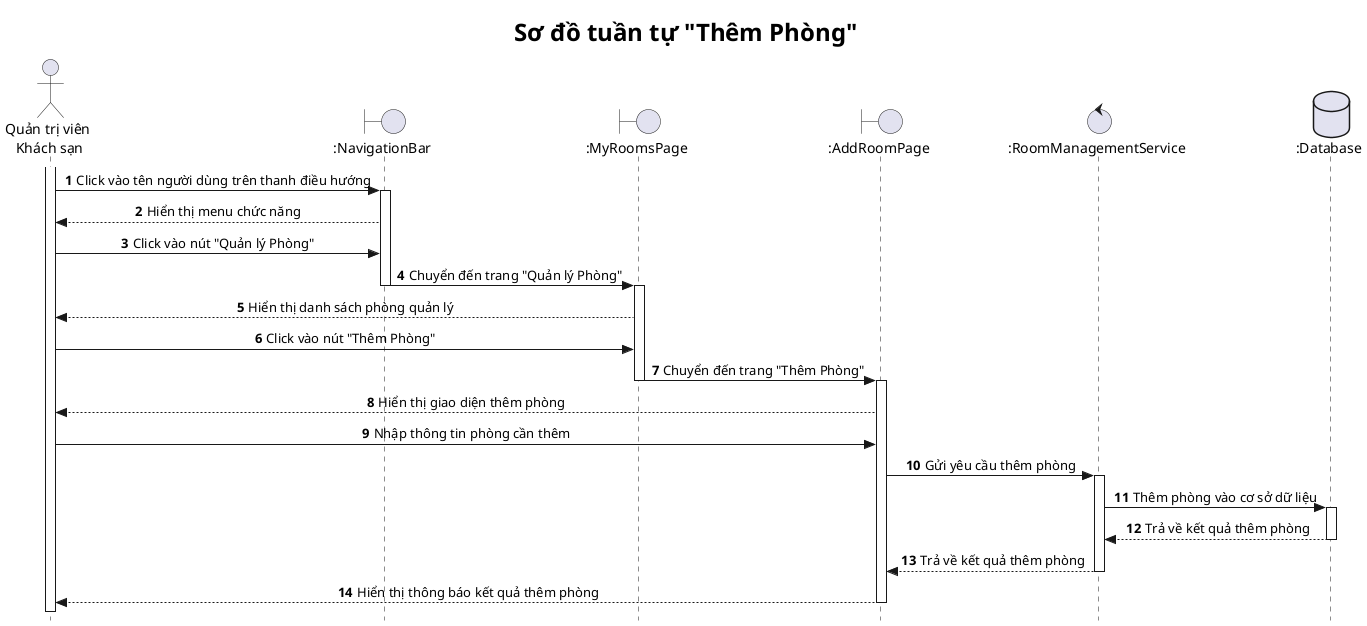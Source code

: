 @startuml

title <size: 24> Sơ đồ tuần tự "Thêm Phòng" </size>

skinparam style strictuml
skinparam SequenceMessageAlignment center

autonumber

actor "Quản trị viên\n Khách sạn" as A
boundary ":NavigationBar" as NB  
boundary ":MyRoomsPage" as MRP 
boundary ":AddRoomPage" as ARP 
control ":RoomManagementService" as RMS
database ":Database" as DB  

activate A
A -> NB: Click vào tên người dùng trên thanh điều hướng
activate NB
NB --> A: Hiển thị menu chức năng
A -> NB: Click vào nút "Quản lý Phòng"
NB -> MRP: Chuyển đến trang "Quản lý Phòng"
deactivate NB
activate MRP
MRP --> A: Hiển thị danh sách phòng quản lý
A -> MRP: Click vào nút "Thêm Phòng"
MRP -> ARP: Chuyển đến trang "Thêm Phòng"
deactivate MRP
activate ARP
ARP --> A: Hiển thị giao diện thêm phòng
A -> ARP: Nhập thông tin phòng cần thêm
ARP -> RMS: Gửi yêu cầu thêm phòng
activate RMS
RMS -> DB: Thêm phòng vào cơ sở dữ liệu
activate DB
DB --> RMS: Trả về kết quả thêm phòng
deactivate DB
RMS --> ARP: Trả về kết quả thêm phòng
deactivate RMS
ARP --> A: Hiển thị thông báo kết quả thêm phòng
deactivate ARP


@enduml